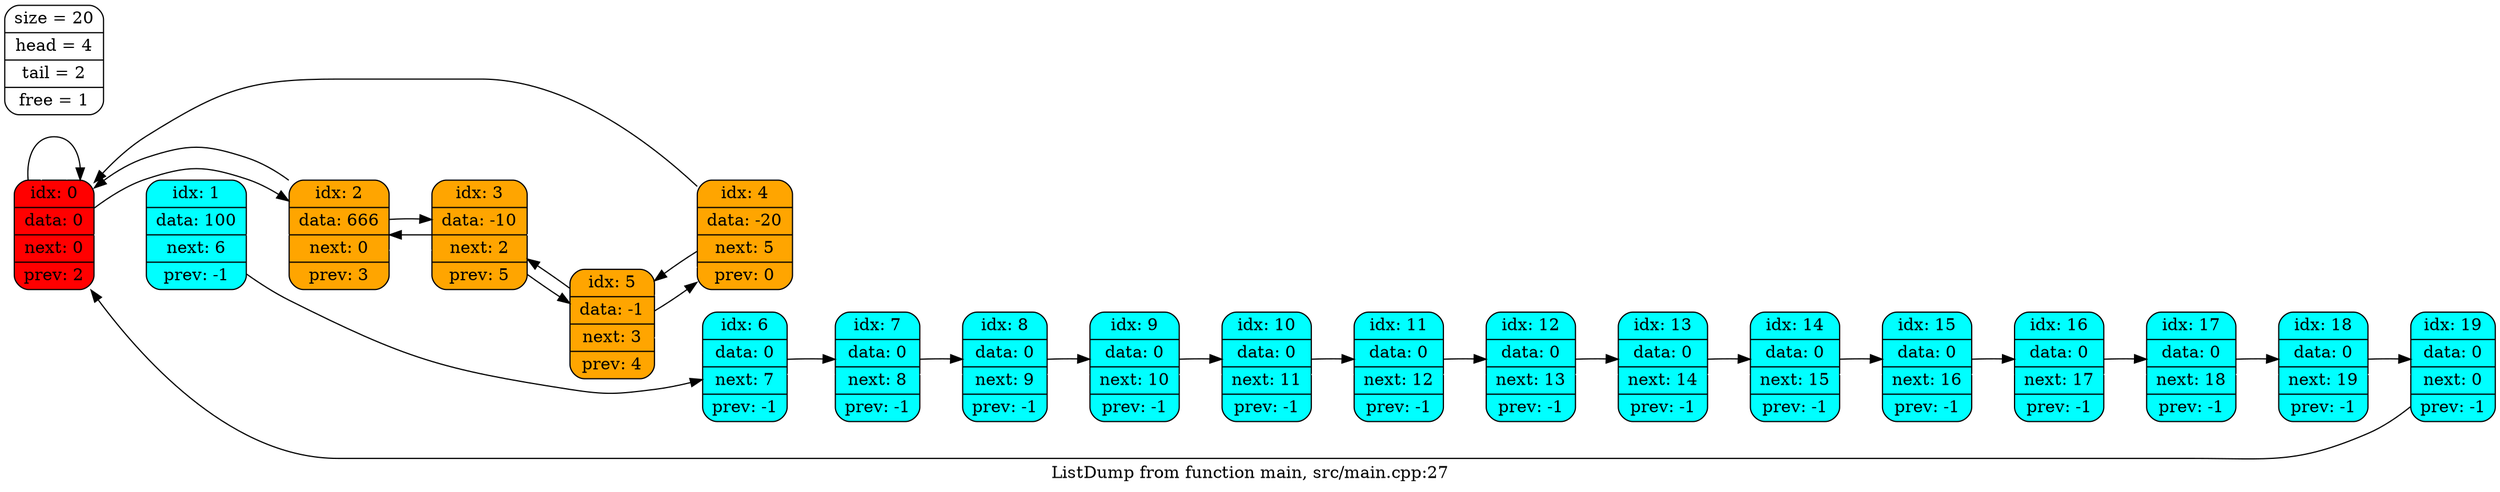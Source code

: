 digraph List {
	rankdir = LR;
	node [shape = Mrecord];
0 -> 0-> 1-> 2-> 3-> 4-> 5-> 6-> 7-> 8-> 9-> 10-> 11-> 12-> 13-> 14-> 15-> 16-> 17-> 18-> 19[arrowsize = 0.0, weight = 100000, color = "#FFFFFF"];
	0 [shape = Mrecord, style = filled, fillcolor = red, label = "idx: 0 | data: 0 | next: 0 | prev: 2"];
	1 [shape = Mrecord, style = filled, fillcolor = cyan, label = "idx: 1 | data: 100 | next: 6 | prev: -1"];
	2 [shape = Mrecord, style = filled, fillcolor = orange, label = "idx: 2 | data: 666 | next: 0 | prev: 3"];
	3 [shape = Mrecord, style = filled, fillcolor = orange, label = "idx: 3 | data: -10 | next: 2 | prev: 5"];
	4 [shape = Mrecord, style = filled, fillcolor = orange, label = "idx: 4 | data: -20 | next: 5 | prev: 0"];
	5 [shape = Mrecord, style = filled, fillcolor = orange, label = "idx: 5 | data: -1 | next: 3 | prev: 4"];
	6 [shape = Mrecord, style = filled, fillcolor = cyan, label = "idx: 6 | data: 0 | next: 7 | prev: -1"];
	7 [shape = Mrecord, style = filled, fillcolor = cyan, label = "idx: 7 | data: 0 | next: 8 | prev: -1"];
	8 [shape = Mrecord, style = filled, fillcolor = cyan, label = "idx: 8 | data: 0 | next: 9 | prev: -1"];
	9 [shape = Mrecord, style = filled, fillcolor = cyan, label = "idx: 9 | data: 0 | next: 10 | prev: -1"];
	10 [shape = Mrecord, style = filled, fillcolor = cyan, label = "idx: 10 | data: 0 | next: 11 | prev: -1"];
	11 [shape = Mrecord, style = filled, fillcolor = cyan, label = "idx: 11 | data: 0 | next: 12 | prev: -1"];
	12 [shape = Mrecord, style = filled, fillcolor = cyan, label = "idx: 12 | data: 0 | next: 13 | prev: -1"];
	13 [shape = Mrecord, style = filled, fillcolor = cyan, label = "idx: 13 | data: 0 | next: 14 | prev: -1"];
	14 [shape = Mrecord, style = filled, fillcolor = cyan, label = "idx: 14 | data: 0 | next: 15 | prev: -1"];
	15 [shape = Mrecord, style = filled, fillcolor = cyan, label = "idx: 15 | data: 0 | next: 16 | prev: -1"];
	16 [shape = Mrecord, style = filled, fillcolor = cyan, label = "idx: 16 | data: 0 | next: 17 | prev: -1"];
	17 [shape = Mrecord, style = filled, fillcolor = cyan, label = "idx: 17 | data: 0 | next: 18 | prev: -1"];
	18 [shape = Mrecord, style = filled, fillcolor = cyan, label = "idx: 18 | data: 0 | next: 19 | prev: -1"];
	19 [shape = Mrecord, style = filled, fillcolor = cyan, label = "idx: 19 | data: 0 | next: 0 | prev: -1"];
	0 -> 0;
	1 -> 6;
	2 -> 0;
	3 -> 2;
	4 -> 5;
	5 -> 3;
	6 -> 7;
	7 -> 8;
	8 -> 9;
	9 -> 10;
	10 -> 11;
	11 -> 12;
	12 -> 13;
	13 -> 14;
	14 -> 15;
	15 -> 16;
	16 -> 17;
	17 -> 18;
	18 -> 19;
	19 -> 0;
	0 -> 2;
	2 -> 3;
	3 -> 5;
	4 -> 0;
	5 -> 4;
	label = "ListDump from function main, src/main.cpp:27";
All[shape = Mrecord, label = "size = 20 | head = 4 | tail = 2 | free = 1"];}
